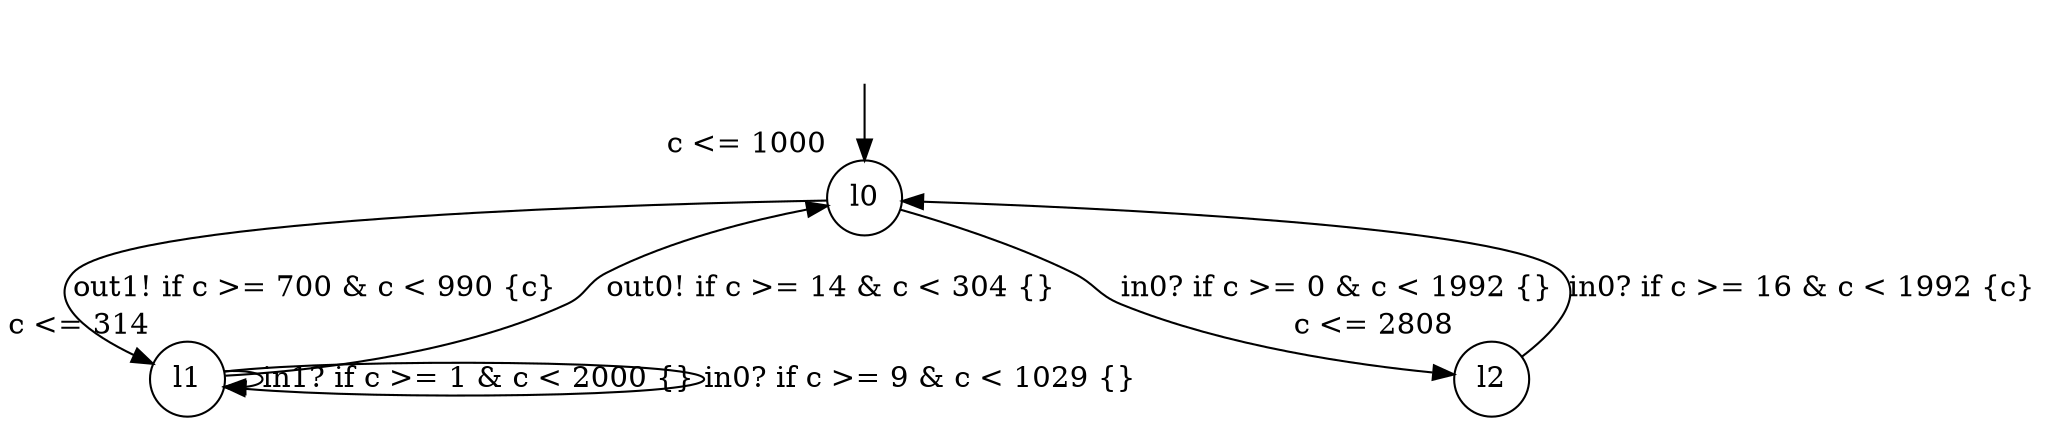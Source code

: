 digraph g {
__start0 [label="" shape="none"];
l0 [shape="circle" margin=0 label="l0", xlabel="c <= 1000"];
l1 [shape="circle" margin=0 label="l1", xlabel="c <= 314"];
l2 [shape="circle" margin=0 label="l2", xlabel="c <= 2808"];
l0 -> l2 [label="in0? if c >= 0 & c < 1992 {} "];
l0 -> l1 [label="out1! if c >= 700 & c < 990 {c} "];
l1 -> l1 [label="in1? if c >= 1 & c < 2000 {} "];
l1 -> l0 [label="out0! if c >= 14 & c < 304 {} "];
l1 -> l1 [label="in0? if c >= 9 & c < 1029 {} "];
l2 -> l0 [label="in0? if c >= 16 & c < 1992 {c} "];
__start0 -> l0;
}
